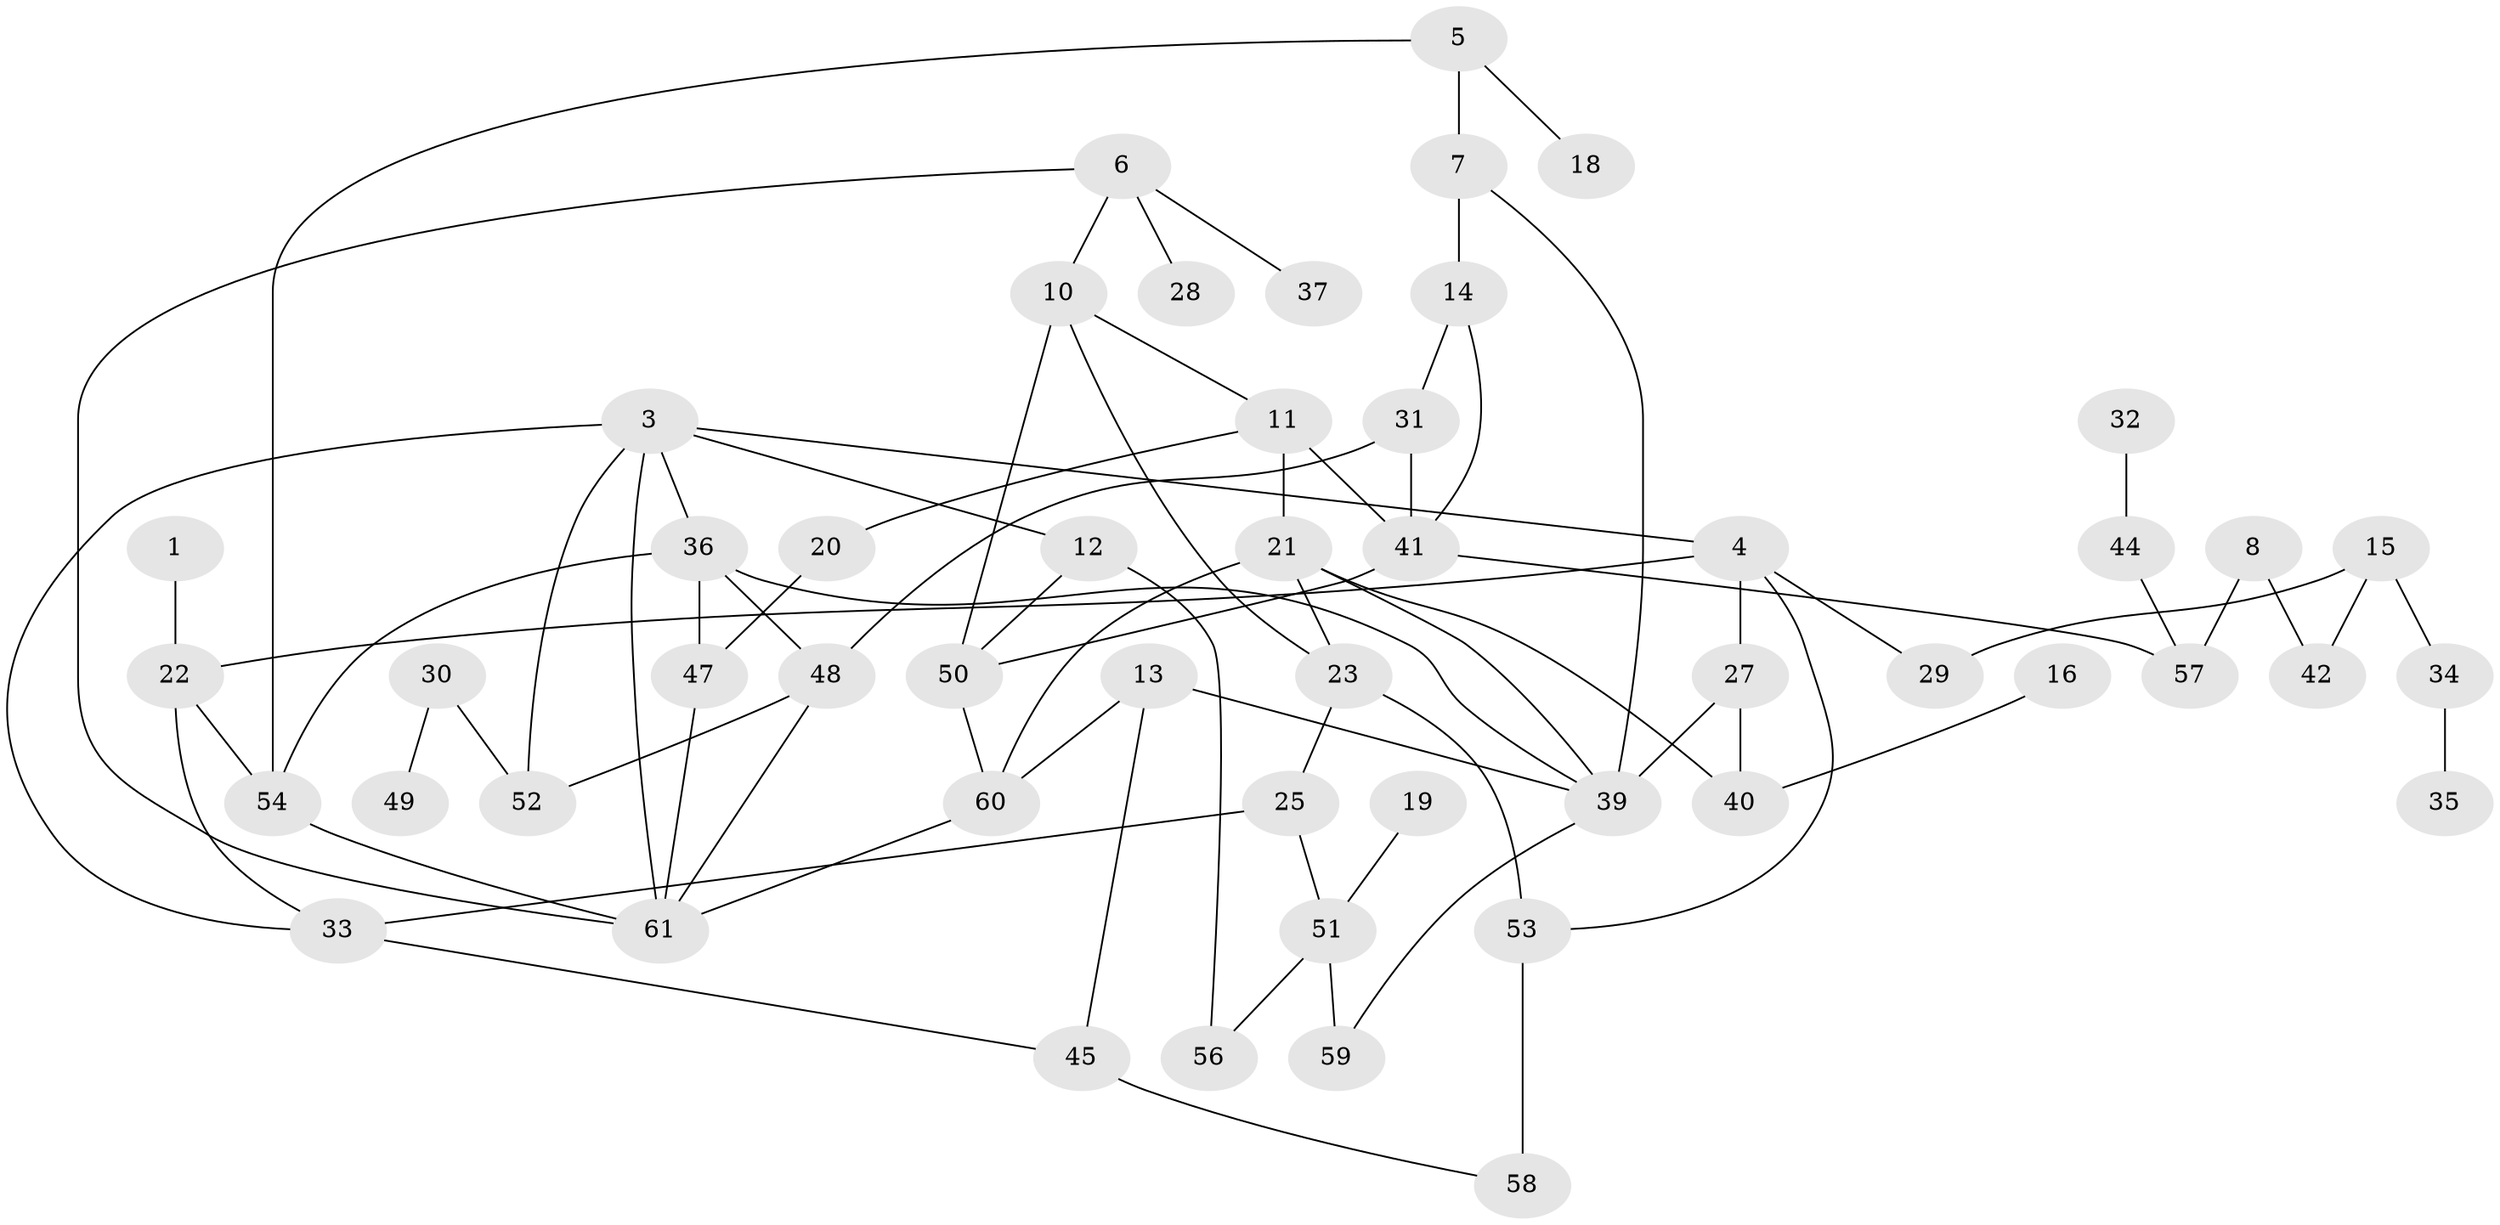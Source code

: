 // original degree distribution, {2: 0.25287356321839083, 3: 0.3103448275862069, 5: 0.034482758620689655, 6: 0.05747126436781609, 1: 0.13793103448275862, 0: 0.10344827586206896, 4: 0.10344827586206896}
// Generated by graph-tools (version 1.1) at 2025/35/03/04/25 23:35:57]
// undirected, 52 vertices, 78 edges
graph export_dot {
  node [color=gray90,style=filled];
  1;
  3;
  4;
  5;
  6;
  7;
  8;
  10;
  11;
  12;
  13;
  14;
  15;
  16;
  18;
  19;
  20;
  21;
  22;
  23;
  25;
  27;
  28;
  29;
  30;
  31;
  32;
  33;
  34;
  35;
  36;
  37;
  39;
  40;
  41;
  42;
  44;
  45;
  47;
  48;
  49;
  50;
  51;
  52;
  53;
  54;
  56;
  57;
  58;
  59;
  60;
  61;
  1 -- 22 [weight=1.0];
  3 -- 4 [weight=1.0];
  3 -- 12 [weight=1.0];
  3 -- 33 [weight=1.0];
  3 -- 36 [weight=1.0];
  3 -- 52 [weight=1.0];
  3 -- 61 [weight=1.0];
  4 -- 22 [weight=1.0];
  4 -- 27 [weight=1.0];
  4 -- 29 [weight=1.0];
  4 -- 53 [weight=1.0];
  5 -- 7 [weight=1.0];
  5 -- 18 [weight=1.0];
  5 -- 54 [weight=1.0];
  6 -- 10 [weight=1.0];
  6 -- 28 [weight=1.0];
  6 -- 37 [weight=1.0];
  6 -- 61 [weight=1.0];
  7 -- 14 [weight=1.0];
  7 -- 39 [weight=1.0];
  8 -- 42 [weight=1.0];
  8 -- 57 [weight=1.0];
  10 -- 11 [weight=1.0];
  10 -- 23 [weight=1.0];
  10 -- 50 [weight=1.0];
  11 -- 20 [weight=1.0];
  11 -- 21 [weight=2.0];
  11 -- 41 [weight=2.0];
  12 -- 50 [weight=1.0];
  12 -- 56 [weight=1.0];
  13 -- 39 [weight=1.0];
  13 -- 45 [weight=1.0];
  13 -- 60 [weight=1.0];
  14 -- 31 [weight=1.0];
  14 -- 41 [weight=1.0];
  15 -- 29 [weight=1.0];
  15 -- 34 [weight=1.0];
  15 -- 42 [weight=1.0];
  16 -- 40 [weight=1.0];
  19 -- 51 [weight=1.0];
  20 -- 47 [weight=2.0];
  21 -- 23 [weight=1.0];
  21 -- 39 [weight=1.0];
  21 -- 40 [weight=1.0];
  21 -- 60 [weight=1.0];
  22 -- 33 [weight=1.0];
  22 -- 54 [weight=1.0];
  23 -- 25 [weight=1.0];
  23 -- 53 [weight=1.0];
  25 -- 33 [weight=1.0];
  25 -- 51 [weight=1.0];
  27 -- 39 [weight=1.0];
  27 -- 40 [weight=1.0];
  30 -- 49 [weight=1.0];
  30 -- 52 [weight=1.0];
  31 -- 41 [weight=1.0];
  31 -- 48 [weight=1.0];
  32 -- 44 [weight=1.0];
  33 -- 45 [weight=1.0];
  34 -- 35 [weight=1.0];
  36 -- 39 [weight=1.0];
  36 -- 47 [weight=1.0];
  36 -- 48 [weight=1.0];
  36 -- 54 [weight=1.0];
  39 -- 59 [weight=1.0];
  41 -- 50 [weight=1.0];
  41 -- 57 [weight=1.0];
  44 -- 57 [weight=1.0];
  45 -- 58 [weight=1.0];
  47 -- 61 [weight=1.0];
  48 -- 52 [weight=1.0];
  48 -- 61 [weight=1.0];
  50 -- 60 [weight=1.0];
  51 -- 56 [weight=1.0];
  51 -- 59 [weight=2.0];
  53 -- 58 [weight=2.0];
  54 -- 61 [weight=1.0];
  60 -- 61 [weight=1.0];
}
